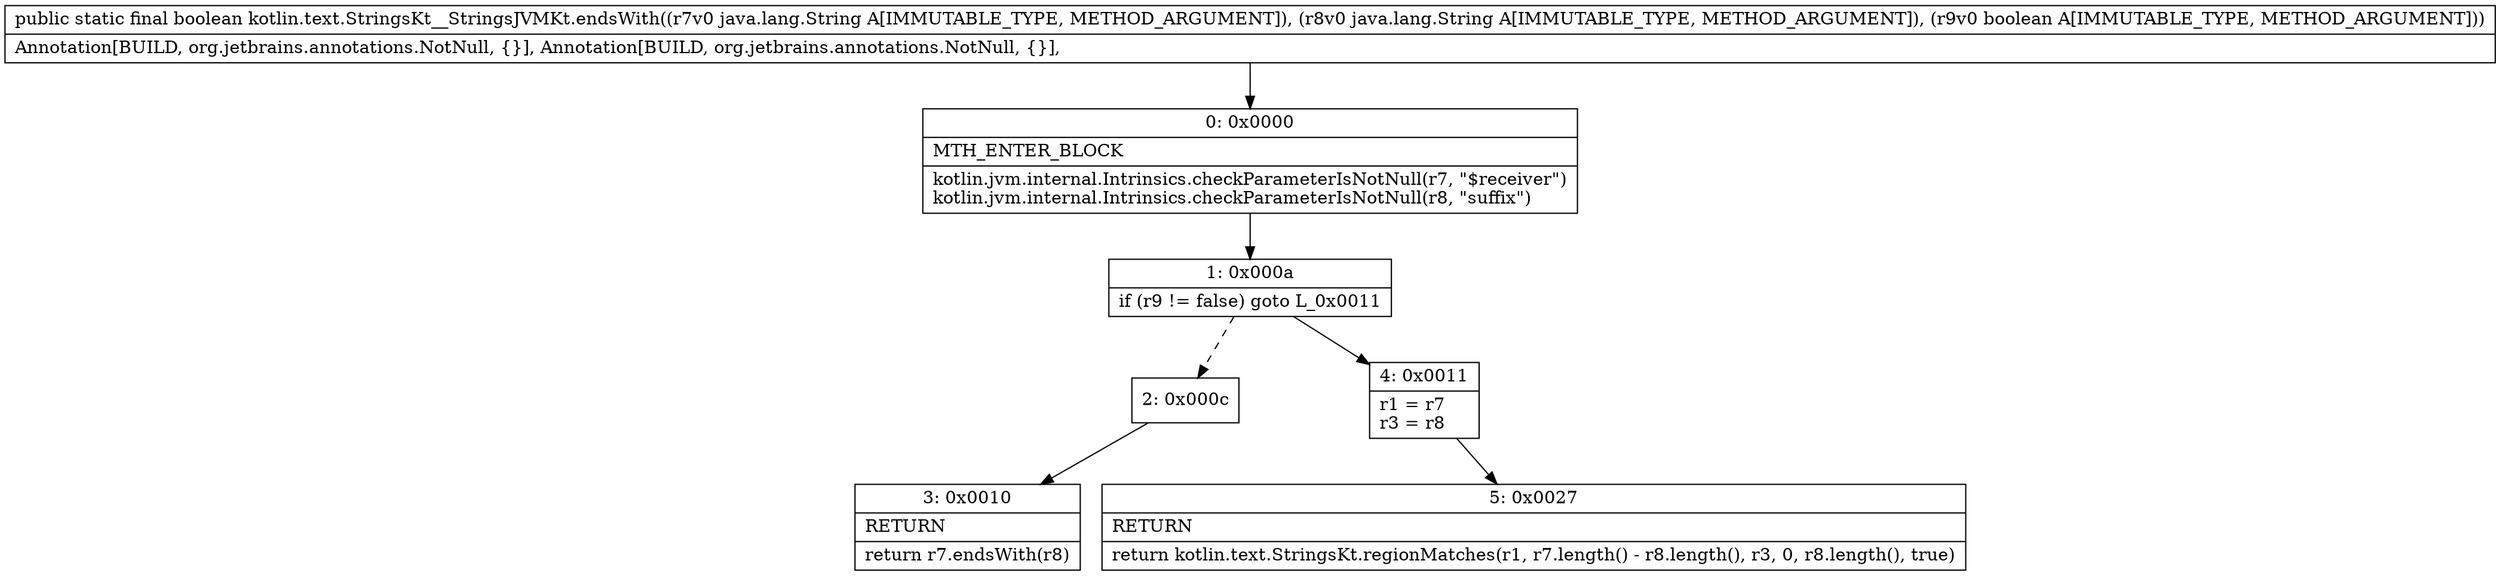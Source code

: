 digraph "CFG forkotlin.text.StringsKt__StringsJVMKt.endsWith(Ljava\/lang\/String;Ljava\/lang\/String;Z)Z" {
Node_0 [shape=record,label="{0\:\ 0x0000|MTH_ENTER_BLOCK\l|kotlin.jvm.internal.Intrinsics.checkParameterIsNotNull(r7, \"$receiver\")\lkotlin.jvm.internal.Intrinsics.checkParameterIsNotNull(r8, \"suffix\")\l}"];
Node_1 [shape=record,label="{1\:\ 0x000a|if (r9 != false) goto L_0x0011\l}"];
Node_2 [shape=record,label="{2\:\ 0x000c}"];
Node_3 [shape=record,label="{3\:\ 0x0010|RETURN\l|return r7.endsWith(r8)\l}"];
Node_4 [shape=record,label="{4\:\ 0x0011|r1 = r7\lr3 = r8\l}"];
Node_5 [shape=record,label="{5\:\ 0x0027|RETURN\l|return kotlin.text.StringsKt.regionMatches(r1, r7.length() \- r8.length(), r3, 0, r8.length(), true)\l}"];
MethodNode[shape=record,label="{public static final boolean kotlin.text.StringsKt__StringsJVMKt.endsWith((r7v0 java.lang.String A[IMMUTABLE_TYPE, METHOD_ARGUMENT]), (r8v0 java.lang.String A[IMMUTABLE_TYPE, METHOD_ARGUMENT]), (r9v0 boolean A[IMMUTABLE_TYPE, METHOD_ARGUMENT]))  | Annotation[BUILD, org.jetbrains.annotations.NotNull, \{\}], Annotation[BUILD, org.jetbrains.annotations.NotNull, \{\}], \l}"];
MethodNode -> Node_0;
Node_0 -> Node_1;
Node_1 -> Node_2[style=dashed];
Node_1 -> Node_4;
Node_2 -> Node_3;
Node_4 -> Node_5;
}

